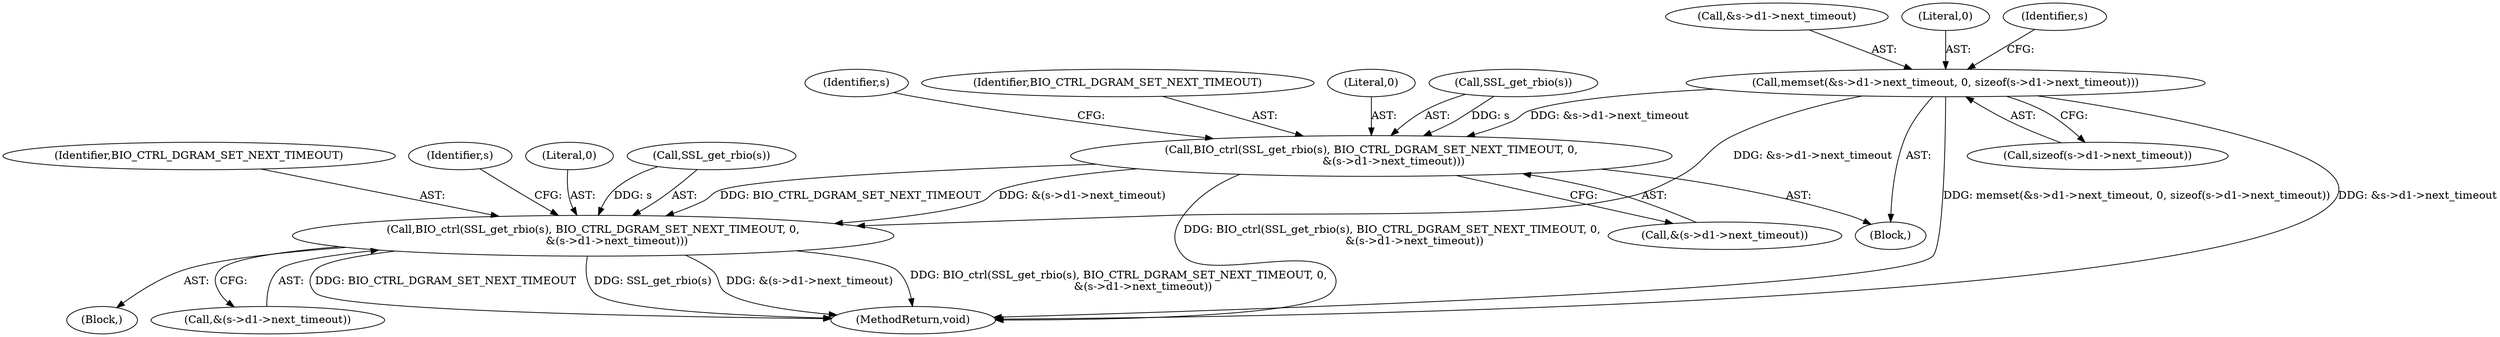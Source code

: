 digraph "0_openssl_f5c7f5dfbaf0d2f7d946d0fe86f08e6bcb36ed0d_0@API" {
"1000638" [label="(Call,memset(&s->d1->next_timeout, 0, sizeof(s->d1->next_timeout)))"];
"1000659" [label="(Call,BIO_ctrl(SSL_get_rbio(s), BIO_CTRL_DGRAM_SET_NEXT_TIMEOUT, 0,\n             &(s->d1->next_timeout)))"];
"1000682" [label="(Call,BIO_ctrl(SSL_get_rbio(s), BIO_CTRL_DGRAM_SET_NEXT_TIMEOUT, 0,\n              &(s->d1->next_timeout)))"];
"1000639" [label="(Call,&s->d1->next_timeout)"];
"1000687" [label="(Call,&(s->d1->next_timeout))"];
"1000671" [label="(Identifier,s)"];
"1000623" [label="(Block,)"];
"1000685" [label="(Identifier,BIO_CTRL_DGRAM_SET_NEXT_TIMEOUT)"];
"1000662" [label="(Identifier,BIO_CTRL_DGRAM_SET_NEXT_TIMEOUT)"];
"1000694" [label="(Identifier,s)"];
"1000646" [label="(Call,sizeof(s->d1->next_timeout))"];
"1000638" [label="(Call,memset(&s->d1->next_timeout, 0, sizeof(s->d1->next_timeout)))"];
"1000659" [label="(Call,BIO_ctrl(SSL_get_rbio(s), BIO_CTRL_DGRAM_SET_NEXT_TIMEOUT, 0,\n             &(s->d1->next_timeout)))"];
"1000686" [label="(Literal,0)"];
"1000714" [label="(MethodReturn,void)"];
"1000664" [label="(Call,&(s->d1->next_timeout))"];
"1000683" [label="(Call,SSL_get_rbio(s))"];
"1000645" [label="(Literal,0)"];
"1000655" [label="(Identifier,s)"];
"1000663" [label="(Literal,0)"];
"1000672" [label="(Block,)"];
"1000682" [label="(Call,BIO_ctrl(SSL_get_rbio(s), BIO_CTRL_DGRAM_SET_NEXT_TIMEOUT, 0,\n              &(s->d1->next_timeout)))"];
"1000660" [label="(Call,SSL_get_rbio(s))"];
"1000638" -> "1000623"  [label="AST: "];
"1000638" -> "1000646"  [label="CFG: "];
"1000639" -> "1000638"  [label="AST: "];
"1000645" -> "1000638"  [label="AST: "];
"1000646" -> "1000638"  [label="AST: "];
"1000655" -> "1000638"  [label="CFG: "];
"1000638" -> "1000714"  [label="DDG: memset(&s->d1->next_timeout, 0, sizeof(s->d1->next_timeout))"];
"1000638" -> "1000714"  [label="DDG: &s->d1->next_timeout"];
"1000638" -> "1000659"  [label="DDG: &s->d1->next_timeout"];
"1000638" -> "1000682"  [label="DDG: &s->d1->next_timeout"];
"1000659" -> "1000623"  [label="AST: "];
"1000659" -> "1000664"  [label="CFG: "];
"1000660" -> "1000659"  [label="AST: "];
"1000662" -> "1000659"  [label="AST: "];
"1000663" -> "1000659"  [label="AST: "];
"1000664" -> "1000659"  [label="AST: "];
"1000671" -> "1000659"  [label="CFG: "];
"1000659" -> "1000714"  [label="DDG: BIO_ctrl(SSL_get_rbio(s), BIO_CTRL_DGRAM_SET_NEXT_TIMEOUT, 0,\n             &(s->d1->next_timeout))"];
"1000660" -> "1000659"  [label="DDG: s"];
"1000659" -> "1000682"  [label="DDG: BIO_CTRL_DGRAM_SET_NEXT_TIMEOUT"];
"1000659" -> "1000682"  [label="DDG: &(s->d1->next_timeout)"];
"1000682" -> "1000672"  [label="AST: "];
"1000682" -> "1000687"  [label="CFG: "];
"1000683" -> "1000682"  [label="AST: "];
"1000685" -> "1000682"  [label="AST: "];
"1000686" -> "1000682"  [label="AST: "];
"1000687" -> "1000682"  [label="AST: "];
"1000694" -> "1000682"  [label="CFG: "];
"1000682" -> "1000714"  [label="DDG: BIO_ctrl(SSL_get_rbio(s), BIO_CTRL_DGRAM_SET_NEXT_TIMEOUT, 0,\n              &(s->d1->next_timeout))"];
"1000682" -> "1000714"  [label="DDG: BIO_CTRL_DGRAM_SET_NEXT_TIMEOUT"];
"1000682" -> "1000714"  [label="DDG: SSL_get_rbio(s)"];
"1000682" -> "1000714"  [label="DDG: &(s->d1->next_timeout)"];
"1000683" -> "1000682"  [label="DDG: s"];
}
